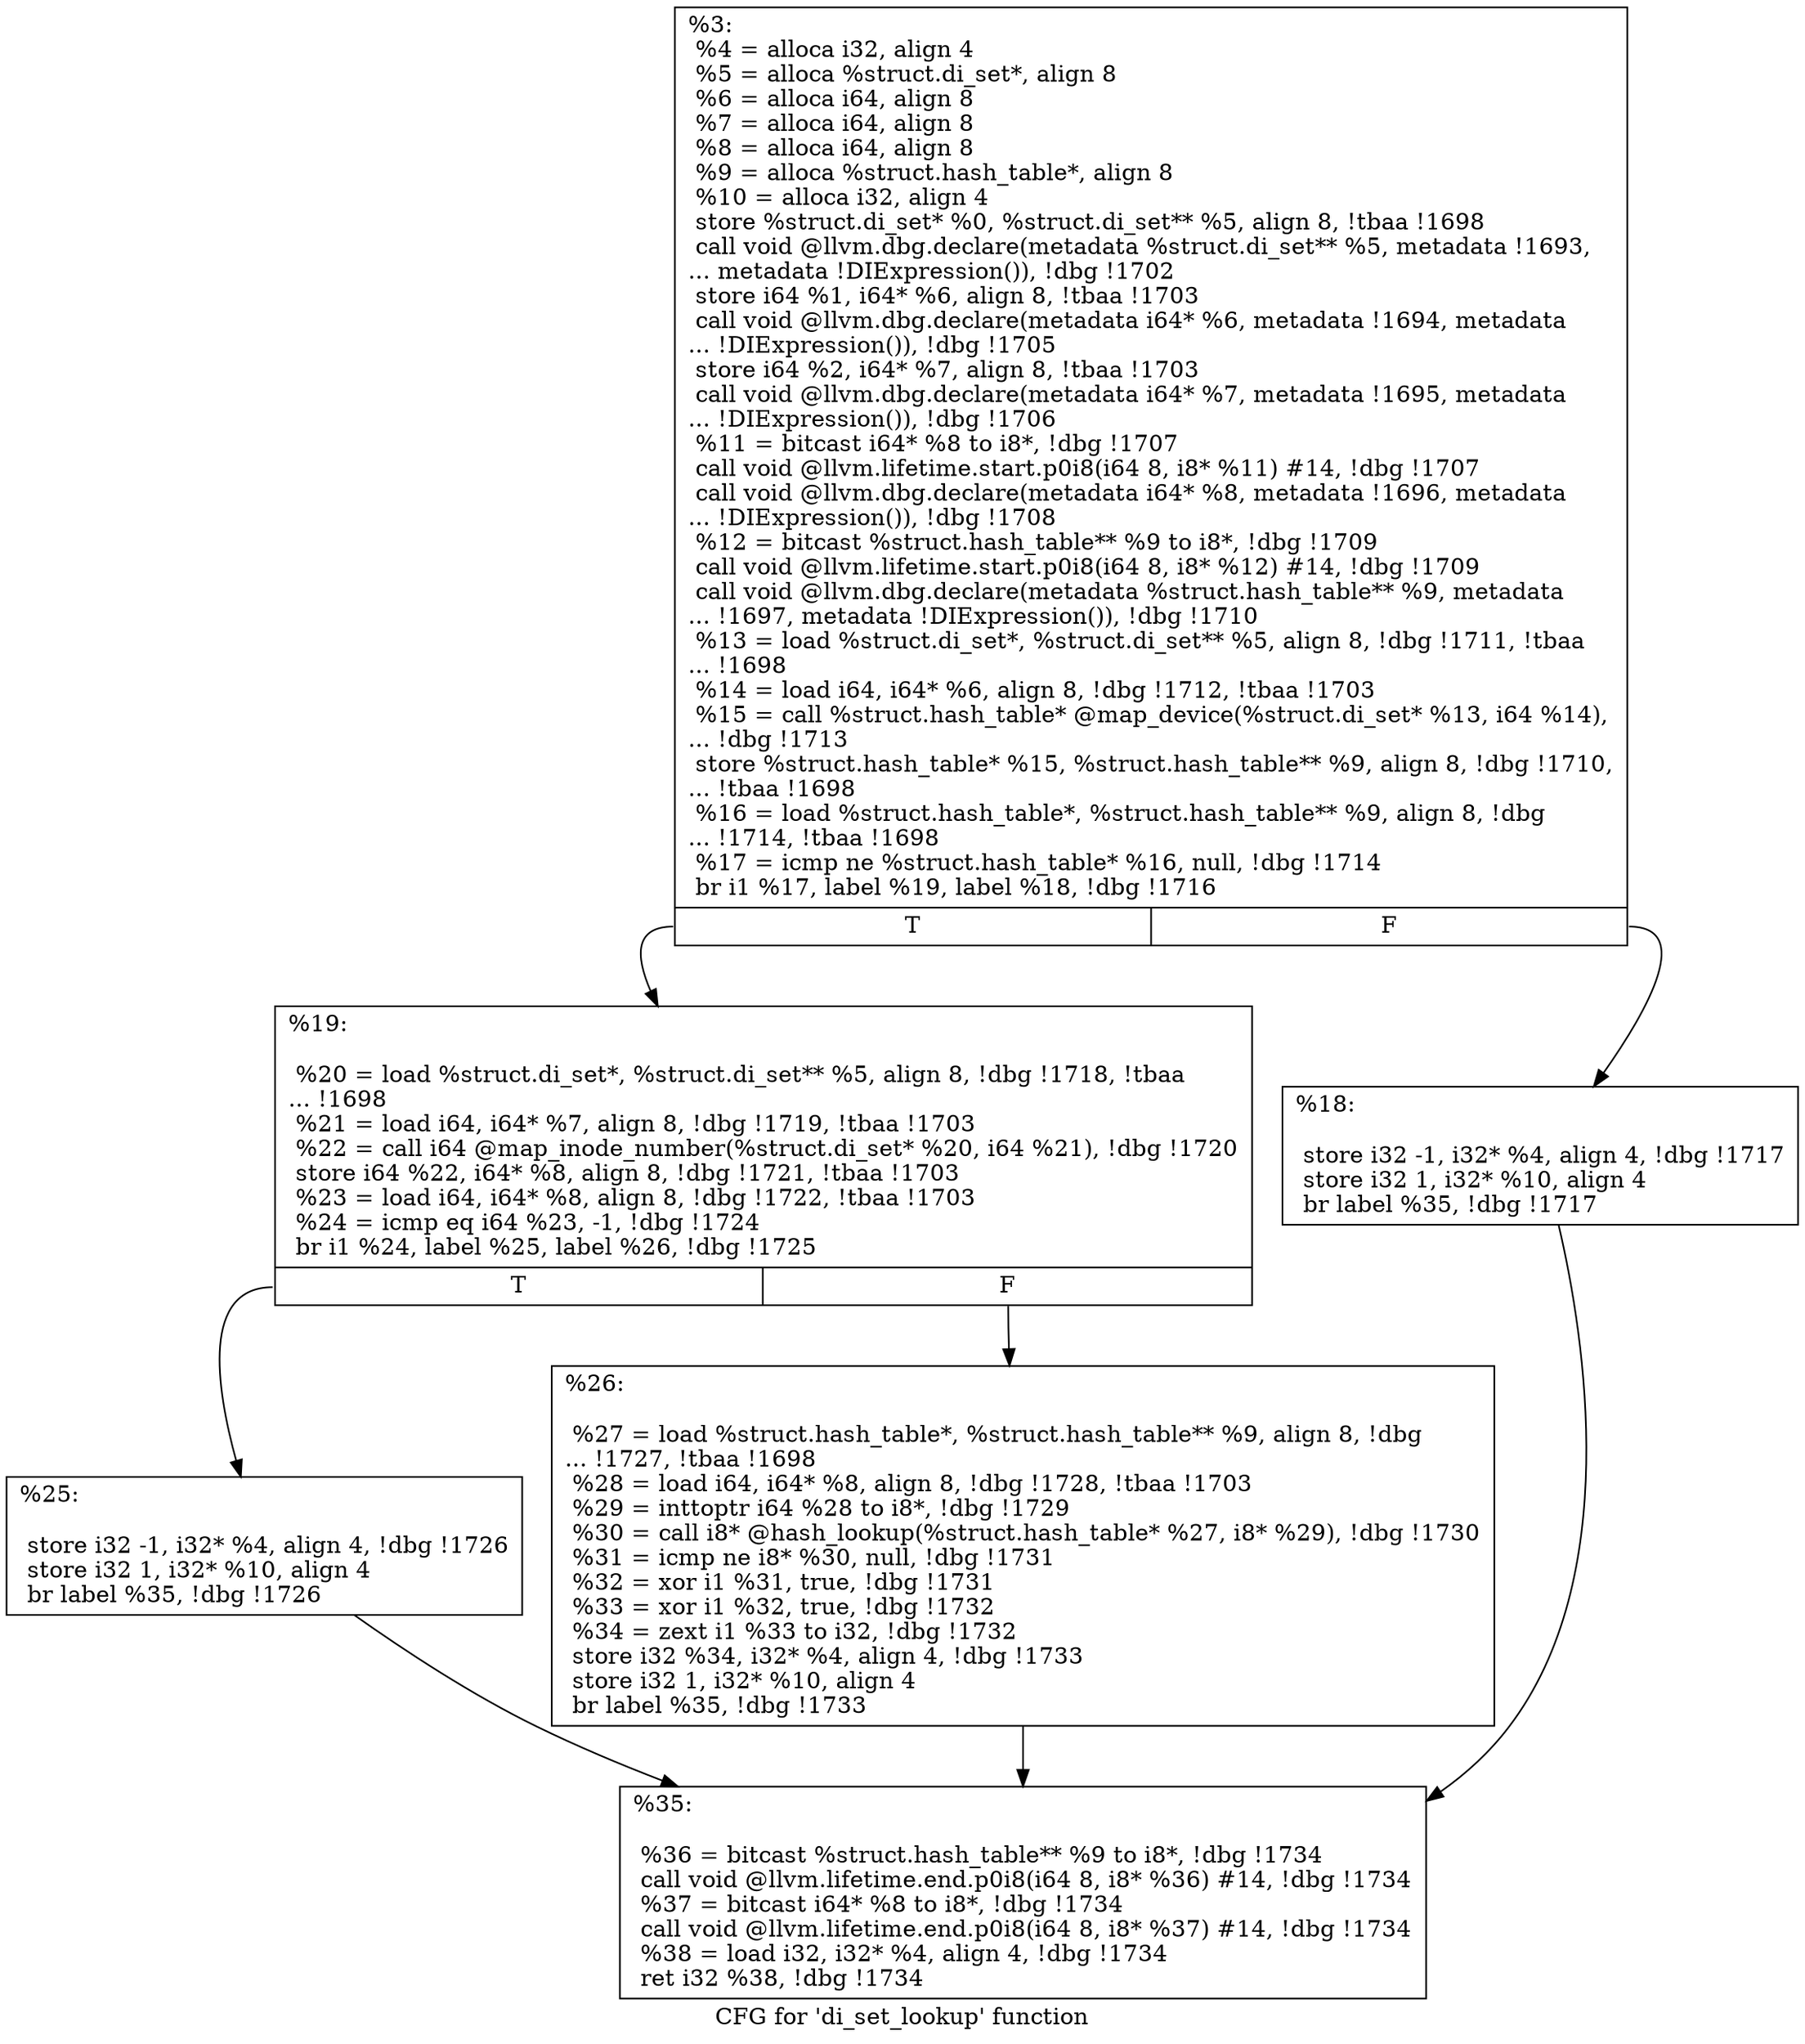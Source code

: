 digraph "CFG for 'di_set_lookup' function" {
	label="CFG for 'di_set_lookup' function";

	Node0x27d4d80 [shape=record,label="{%3:\l  %4 = alloca i32, align 4\l  %5 = alloca %struct.di_set*, align 8\l  %6 = alloca i64, align 8\l  %7 = alloca i64, align 8\l  %8 = alloca i64, align 8\l  %9 = alloca %struct.hash_table*, align 8\l  %10 = alloca i32, align 4\l  store %struct.di_set* %0, %struct.di_set** %5, align 8, !tbaa !1698\l  call void @llvm.dbg.declare(metadata %struct.di_set** %5, metadata !1693,\l... metadata !DIExpression()), !dbg !1702\l  store i64 %1, i64* %6, align 8, !tbaa !1703\l  call void @llvm.dbg.declare(metadata i64* %6, metadata !1694, metadata\l... !DIExpression()), !dbg !1705\l  store i64 %2, i64* %7, align 8, !tbaa !1703\l  call void @llvm.dbg.declare(metadata i64* %7, metadata !1695, metadata\l... !DIExpression()), !dbg !1706\l  %11 = bitcast i64* %8 to i8*, !dbg !1707\l  call void @llvm.lifetime.start.p0i8(i64 8, i8* %11) #14, !dbg !1707\l  call void @llvm.dbg.declare(metadata i64* %8, metadata !1696, metadata\l... !DIExpression()), !dbg !1708\l  %12 = bitcast %struct.hash_table** %9 to i8*, !dbg !1709\l  call void @llvm.lifetime.start.p0i8(i64 8, i8* %12) #14, !dbg !1709\l  call void @llvm.dbg.declare(metadata %struct.hash_table** %9, metadata\l... !1697, metadata !DIExpression()), !dbg !1710\l  %13 = load %struct.di_set*, %struct.di_set** %5, align 8, !dbg !1711, !tbaa\l... !1698\l  %14 = load i64, i64* %6, align 8, !dbg !1712, !tbaa !1703\l  %15 = call %struct.hash_table* @map_device(%struct.di_set* %13, i64 %14),\l... !dbg !1713\l  store %struct.hash_table* %15, %struct.hash_table** %9, align 8, !dbg !1710,\l... !tbaa !1698\l  %16 = load %struct.hash_table*, %struct.hash_table** %9, align 8, !dbg\l... !1714, !tbaa !1698\l  %17 = icmp ne %struct.hash_table* %16, null, !dbg !1714\l  br i1 %17, label %19, label %18, !dbg !1716\l|{<s0>T|<s1>F}}"];
	Node0x27d4d80:s0 -> Node0x28842e0;
	Node0x27d4d80:s1 -> Node0x2884290;
	Node0x2884290 [shape=record,label="{%18:\l\l  store i32 -1, i32* %4, align 4, !dbg !1717\l  store i32 1, i32* %10, align 4\l  br label %35, !dbg !1717\l}"];
	Node0x2884290 -> Node0x28843d0;
	Node0x28842e0 [shape=record,label="{%19:\l\l  %20 = load %struct.di_set*, %struct.di_set** %5, align 8, !dbg !1718, !tbaa\l... !1698\l  %21 = load i64, i64* %7, align 8, !dbg !1719, !tbaa !1703\l  %22 = call i64 @map_inode_number(%struct.di_set* %20, i64 %21), !dbg !1720\l  store i64 %22, i64* %8, align 8, !dbg !1721, !tbaa !1703\l  %23 = load i64, i64* %8, align 8, !dbg !1722, !tbaa !1703\l  %24 = icmp eq i64 %23, -1, !dbg !1724\l  br i1 %24, label %25, label %26, !dbg !1725\l|{<s0>T|<s1>F}}"];
	Node0x28842e0:s0 -> Node0x2884330;
	Node0x28842e0:s1 -> Node0x2884380;
	Node0x2884330 [shape=record,label="{%25:\l\l  store i32 -1, i32* %4, align 4, !dbg !1726\l  store i32 1, i32* %10, align 4\l  br label %35, !dbg !1726\l}"];
	Node0x2884330 -> Node0x28843d0;
	Node0x2884380 [shape=record,label="{%26:\l\l  %27 = load %struct.hash_table*, %struct.hash_table** %9, align 8, !dbg\l... !1727, !tbaa !1698\l  %28 = load i64, i64* %8, align 8, !dbg !1728, !tbaa !1703\l  %29 = inttoptr i64 %28 to i8*, !dbg !1729\l  %30 = call i8* @hash_lookup(%struct.hash_table* %27, i8* %29), !dbg !1730\l  %31 = icmp ne i8* %30, null, !dbg !1731\l  %32 = xor i1 %31, true, !dbg !1731\l  %33 = xor i1 %32, true, !dbg !1732\l  %34 = zext i1 %33 to i32, !dbg !1732\l  store i32 %34, i32* %4, align 4, !dbg !1733\l  store i32 1, i32* %10, align 4\l  br label %35, !dbg !1733\l}"];
	Node0x2884380 -> Node0x28843d0;
	Node0x28843d0 [shape=record,label="{%35:\l\l  %36 = bitcast %struct.hash_table** %9 to i8*, !dbg !1734\l  call void @llvm.lifetime.end.p0i8(i64 8, i8* %36) #14, !dbg !1734\l  %37 = bitcast i64* %8 to i8*, !dbg !1734\l  call void @llvm.lifetime.end.p0i8(i64 8, i8* %37) #14, !dbg !1734\l  %38 = load i32, i32* %4, align 4, !dbg !1734\l  ret i32 %38, !dbg !1734\l}"];
}
